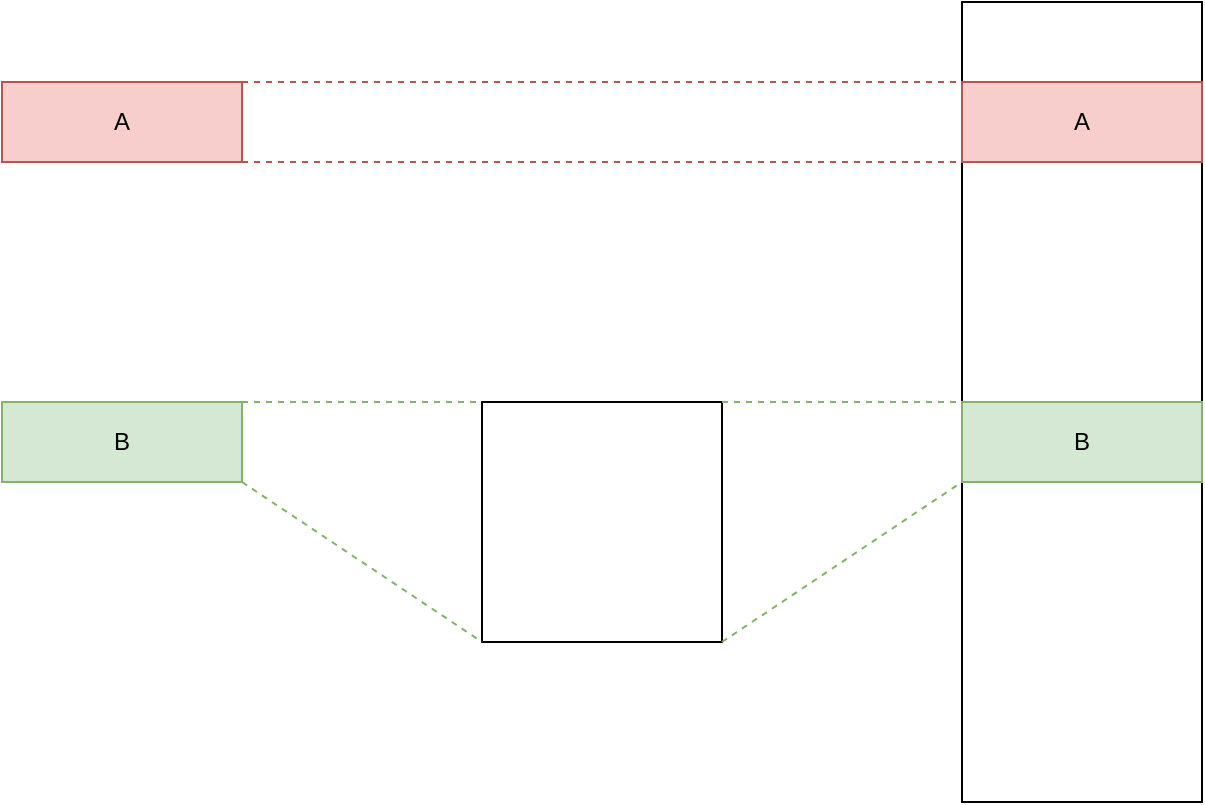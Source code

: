 <mxfile version="13.0.1" type="device"><diagram id="bl-EcGPsV4fpdUPnxeNh" name="Page-1"><mxGraphModel dx="1092" dy="983" grid="1" gridSize="10" guides="1" tooltips="1" connect="1" arrows="1" fold="1" page="1" pageScale="1" pageWidth="850" pageHeight="1100" math="0" shadow="0"><root><mxCell id="0"/><mxCell id="1" parent="0"/><mxCell id="WtAQtJSxX0jWMhsoKVH1-1" value="A" style="rounded=0;whiteSpace=wrap;html=1;fillColor=#f8cecc;strokeColor=#b85450;" vertex="1" parent="1"><mxGeometry x="80" y="160" width="120" height="40" as="geometry"/></mxCell><mxCell id="WtAQtJSxX0jWMhsoKVH1-2" value="" style="rounded=0;whiteSpace=wrap;html=1;" vertex="1" parent="1"><mxGeometry x="560" y="120" width="120" height="400" as="geometry"/></mxCell><mxCell id="WtAQtJSxX0jWMhsoKVH1-3" value="A" style="rounded=0;whiteSpace=wrap;html=1;fillColor=#f8cecc;strokeColor=#b85450;" vertex="1" parent="1"><mxGeometry x="560" y="160" width="120" height="40" as="geometry"/></mxCell><mxCell id="WtAQtJSxX0jWMhsoKVH1-4" value="" style="endArrow=none;dashed=1;html=1;exitX=1;exitY=0;exitDx=0;exitDy=0;entryX=0;entryY=0;entryDx=0;entryDy=0;fillColor=#f8cecc;strokeColor=#b85450;" edge="1" parent="1" source="WtAQtJSxX0jWMhsoKVH1-1" target="WtAQtJSxX0jWMhsoKVH1-3"><mxGeometry width="50" height="50" relative="1" as="geometry"><mxPoint x="210" y="350" as="sourcePoint"/><mxPoint x="430" y="160" as="targetPoint"/></mxGeometry></mxCell><mxCell id="WtAQtJSxX0jWMhsoKVH1-5" value="" style="endArrow=none;dashed=1;html=1;exitX=1;exitY=1;exitDx=0;exitDy=0;entryX=0;entryY=1;entryDx=0;entryDy=0;fillColor=#f8cecc;strokeColor=#b85450;" edge="1" parent="1" source="WtAQtJSxX0jWMhsoKVH1-1" target="WtAQtJSxX0jWMhsoKVH1-3"><mxGeometry width="50" height="50" relative="1" as="geometry"><mxPoint x="210" y="210" as="sourcePoint"/><mxPoint x="450" y="170" as="targetPoint"/></mxGeometry></mxCell><mxCell id="WtAQtJSxX0jWMhsoKVH1-6" value="" style="rounded=0;whiteSpace=wrap;html=1;" vertex="1" parent="1"><mxGeometry x="320" y="320" width="120" height="120" as="geometry"/></mxCell><mxCell id="WtAQtJSxX0jWMhsoKVH1-7" value="B" style="rounded=0;whiteSpace=wrap;html=1;fillColor=#d5e8d4;strokeColor=#82b366;" vertex="1" parent="1"><mxGeometry x="80" y="320" width="120" height="40" as="geometry"/></mxCell><mxCell id="WtAQtJSxX0jWMhsoKVH1-8" value="B" style="rounded=0;whiteSpace=wrap;html=1;fillColor=#d5e8d4;strokeColor=#82b366;" vertex="1" parent="1"><mxGeometry x="560" y="320" width="120" height="40" as="geometry"/></mxCell><mxCell id="WtAQtJSxX0jWMhsoKVH1-9" value="" style="endArrow=none;dashed=1;html=1;exitX=1;exitY=0;exitDx=0;exitDy=0;entryX=0;entryY=0;entryDx=0;entryDy=0;fillColor=#d5e8d4;strokeColor=#82b366;" edge="1" parent="1" source="WtAQtJSxX0jWMhsoKVH1-7" target="WtAQtJSxX0jWMhsoKVH1-6"><mxGeometry width="50" height="50" relative="1" as="geometry"><mxPoint x="210" y="590" as="sourcePoint"/><mxPoint x="260" y="540" as="targetPoint"/></mxGeometry></mxCell><mxCell id="WtAQtJSxX0jWMhsoKVH1-10" value="" style="endArrow=none;dashed=1;html=1;exitX=1;exitY=1;exitDx=0;exitDy=0;entryX=0;entryY=1;entryDx=0;entryDy=0;fillColor=#d5e8d4;strokeColor=#82b366;" edge="1" parent="1" source="WtAQtJSxX0jWMhsoKVH1-7" target="WtAQtJSxX0jWMhsoKVH1-6"><mxGeometry width="50" height="50" relative="1" as="geometry"><mxPoint x="210" y="330" as="sourcePoint"/><mxPoint x="250" y="330" as="targetPoint"/></mxGeometry></mxCell><mxCell id="WtAQtJSxX0jWMhsoKVH1-11" value="" style="endArrow=none;dashed=1;html=1;exitX=1;exitY=0;exitDx=0;exitDy=0;entryX=0;entryY=0;entryDx=0;entryDy=0;fillColor=#d5e8d4;strokeColor=#82b366;" edge="1" parent="1" source="WtAQtJSxX0jWMhsoKVH1-6" target="WtAQtJSxX0jWMhsoKVH1-8"><mxGeometry width="50" height="50" relative="1" as="geometry"><mxPoint x="210" y="370" as="sourcePoint"/><mxPoint x="250" y="450" as="targetPoint"/></mxGeometry></mxCell><mxCell id="WtAQtJSxX0jWMhsoKVH1-12" value="" style="endArrow=none;dashed=1;html=1;exitX=1;exitY=1;exitDx=0;exitDy=0;entryX=0;entryY=1;entryDx=0;entryDy=0;fillColor=#d5e8d4;strokeColor=#82b366;" edge="1" parent="1" source="WtAQtJSxX0jWMhsoKVH1-6" target="WtAQtJSxX0jWMhsoKVH1-8"><mxGeometry width="50" height="50" relative="1" as="geometry"><mxPoint x="210" y="370" as="sourcePoint"/><mxPoint x="250" y="450" as="targetPoint"/></mxGeometry></mxCell></root></mxGraphModel></diagram></mxfile>